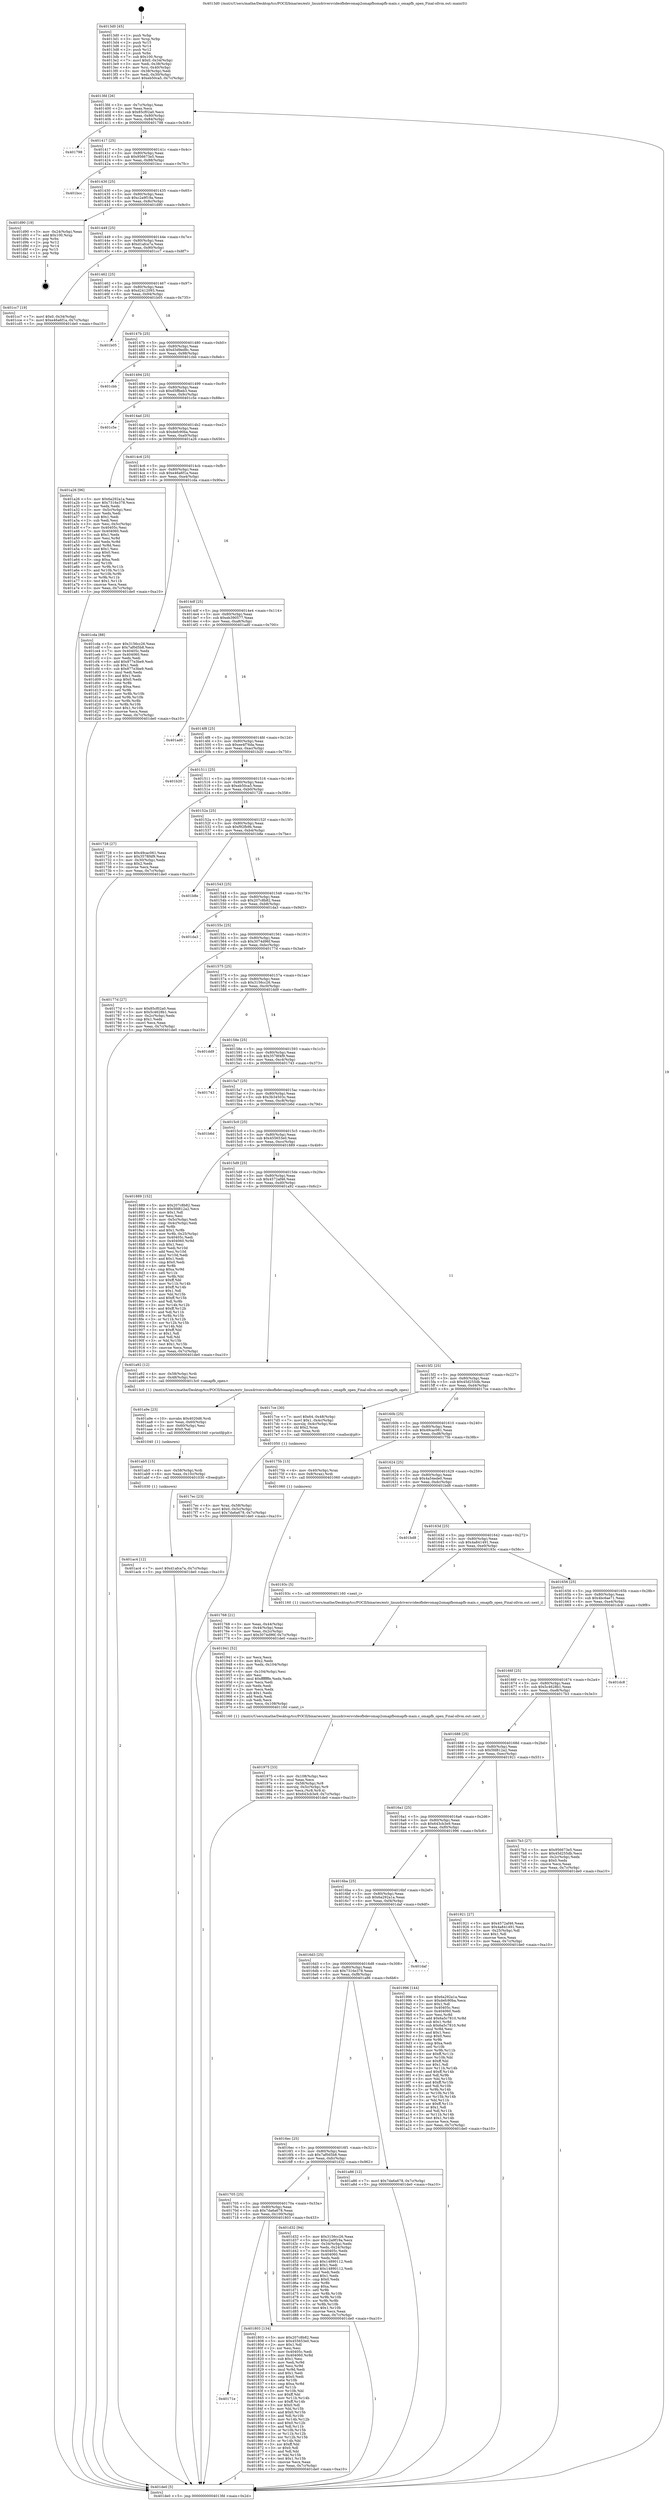 digraph "0x4013d0" {
  label = "0x4013d0 (/mnt/c/Users/mathe/Desktop/tcc/POCII/binaries/extr_linuxdriversvideofbdevomap2omapfbomapfb-main.c_omapfb_open_Final-ollvm.out::main(0))"
  labelloc = "t"
  node[shape=record]

  Entry [label="",width=0.3,height=0.3,shape=circle,fillcolor=black,style=filled]
  "0x4013fd" [label="{
     0x4013fd [26]\l
     | [instrs]\l
     &nbsp;&nbsp;0x4013fd \<+3\>: mov -0x7c(%rbp),%eax\l
     &nbsp;&nbsp;0x401400 \<+2\>: mov %eax,%ecx\l
     &nbsp;&nbsp;0x401402 \<+6\>: sub $0x85cf02a0,%ecx\l
     &nbsp;&nbsp;0x401408 \<+3\>: mov %eax,-0x80(%rbp)\l
     &nbsp;&nbsp;0x40140b \<+6\>: mov %ecx,-0x84(%rbp)\l
     &nbsp;&nbsp;0x401411 \<+6\>: je 0000000000401798 \<main+0x3c8\>\l
  }"]
  "0x401798" [label="{
     0x401798\l
  }", style=dashed]
  "0x401417" [label="{
     0x401417 [25]\l
     | [instrs]\l
     &nbsp;&nbsp;0x401417 \<+5\>: jmp 000000000040141c \<main+0x4c\>\l
     &nbsp;&nbsp;0x40141c \<+3\>: mov -0x80(%rbp),%eax\l
     &nbsp;&nbsp;0x40141f \<+5\>: sub $0x956673e5,%eax\l
     &nbsp;&nbsp;0x401424 \<+6\>: mov %eax,-0x88(%rbp)\l
     &nbsp;&nbsp;0x40142a \<+6\>: je 0000000000401bcc \<main+0x7fc\>\l
  }"]
  Exit [label="",width=0.3,height=0.3,shape=circle,fillcolor=black,style=filled,peripheries=2]
  "0x401bcc" [label="{
     0x401bcc\l
  }", style=dashed]
  "0x401430" [label="{
     0x401430 [25]\l
     | [instrs]\l
     &nbsp;&nbsp;0x401430 \<+5\>: jmp 0000000000401435 \<main+0x65\>\l
     &nbsp;&nbsp;0x401435 \<+3\>: mov -0x80(%rbp),%eax\l
     &nbsp;&nbsp;0x401438 \<+5\>: sub $0xc2a9f19a,%eax\l
     &nbsp;&nbsp;0x40143d \<+6\>: mov %eax,-0x8c(%rbp)\l
     &nbsp;&nbsp;0x401443 \<+6\>: je 0000000000401d90 \<main+0x9c0\>\l
  }"]
  "0x401ac4" [label="{
     0x401ac4 [12]\l
     | [instrs]\l
     &nbsp;&nbsp;0x401ac4 \<+7\>: movl $0xd1afca7a,-0x7c(%rbp)\l
     &nbsp;&nbsp;0x401acb \<+5\>: jmp 0000000000401de0 \<main+0xa10\>\l
  }"]
  "0x401d90" [label="{
     0x401d90 [19]\l
     | [instrs]\l
     &nbsp;&nbsp;0x401d90 \<+3\>: mov -0x24(%rbp),%eax\l
     &nbsp;&nbsp;0x401d93 \<+7\>: add $0x100,%rsp\l
     &nbsp;&nbsp;0x401d9a \<+1\>: pop %rbx\l
     &nbsp;&nbsp;0x401d9b \<+2\>: pop %r12\l
     &nbsp;&nbsp;0x401d9d \<+2\>: pop %r14\l
     &nbsp;&nbsp;0x401d9f \<+2\>: pop %r15\l
     &nbsp;&nbsp;0x401da1 \<+1\>: pop %rbp\l
     &nbsp;&nbsp;0x401da2 \<+1\>: ret\l
  }"]
  "0x401449" [label="{
     0x401449 [25]\l
     | [instrs]\l
     &nbsp;&nbsp;0x401449 \<+5\>: jmp 000000000040144e \<main+0x7e\>\l
     &nbsp;&nbsp;0x40144e \<+3\>: mov -0x80(%rbp),%eax\l
     &nbsp;&nbsp;0x401451 \<+5\>: sub $0xd1afca7a,%eax\l
     &nbsp;&nbsp;0x401456 \<+6\>: mov %eax,-0x90(%rbp)\l
     &nbsp;&nbsp;0x40145c \<+6\>: je 0000000000401cc7 \<main+0x8f7\>\l
  }"]
  "0x401ab5" [label="{
     0x401ab5 [15]\l
     | [instrs]\l
     &nbsp;&nbsp;0x401ab5 \<+4\>: mov -0x58(%rbp),%rdi\l
     &nbsp;&nbsp;0x401ab9 \<+6\>: mov %eax,-0x10c(%rbp)\l
     &nbsp;&nbsp;0x401abf \<+5\>: call 0000000000401030 \<free@plt\>\l
     | [calls]\l
     &nbsp;&nbsp;0x401030 \{1\} (unknown)\l
  }"]
  "0x401cc7" [label="{
     0x401cc7 [19]\l
     | [instrs]\l
     &nbsp;&nbsp;0x401cc7 \<+7\>: movl $0x0,-0x34(%rbp)\l
     &nbsp;&nbsp;0x401cce \<+7\>: movl $0xe46a6f1a,-0x7c(%rbp)\l
     &nbsp;&nbsp;0x401cd5 \<+5\>: jmp 0000000000401de0 \<main+0xa10\>\l
  }"]
  "0x401462" [label="{
     0x401462 [25]\l
     | [instrs]\l
     &nbsp;&nbsp;0x401462 \<+5\>: jmp 0000000000401467 \<main+0x97\>\l
     &nbsp;&nbsp;0x401467 \<+3\>: mov -0x80(%rbp),%eax\l
     &nbsp;&nbsp;0x40146a \<+5\>: sub $0xd2412093,%eax\l
     &nbsp;&nbsp;0x40146f \<+6\>: mov %eax,-0x94(%rbp)\l
     &nbsp;&nbsp;0x401475 \<+6\>: je 0000000000401b05 \<main+0x735\>\l
  }"]
  "0x401a9e" [label="{
     0x401a9e [23]\l
     | [instrs]\l
     &nbsp;&nbsp;0x401a9e \<+10\>: movabs $0x4020d6,%rdi\l
     &nbsp;&nbsp;0x401aa8 \<+3\>: mov %eax,-0x60(%rbp)\l
     &nbsp;&nbsp;0x401aab \<+3\>: mov -0x60(%rbp),%esi\l
     &nbsp;&nbsp;0x401aae \<+2\>: mov $0x0,%al\l
     &nbsp;&nbsp;0x401ab0 \<+5\>: call 0000000000401040 \<printf@plt\>\l
     | [calls]\l
     &nbsp;&nbsp;0x401040 \{1\} (unknown)\l
  }"]
  "0x401b05" [label="{
     0x401b05\l
  }", style=dashed]
  "0x40147b" [label="{
     0x40147b [25]\l
     | [instrs]\l
     &nbsp;&nbsp;0x40147b \<+5\>: jmp 0000000000401480 \<main+0xb0\>\l
     &nbsp;&nbsp;0x401480 \<+3\>: mov -0x80(%rbp),%eax\l
     &nbsp;&nbsp;0x401483 \<+5\>: sub $0xd3d9ed8c,%eax\l
     &nbsp;&nbsp;0x401488 \<+6\>: mov %eax,-0x98(%rbp)\l
     &nbsp;&nbsp;0x40148e \<+6\>: je 0000000000401cbb \<main+0x8eb\>\l
  }"]
  "0x401975" [label="{
     0x401975 [33]\l
     | [instrs]\l
     &nbsp;&nbsp;0x401975 \<+6\>: mov -0x108(%rbp),%ecx\l
     &nbsp;&nbsp;0x40197b \<+3\>: imul %eax,%ecx\l
     &nbsp;&nbsp;0x40197e \<+4\>: mov -0x58(%rbp),%r8\l
     &nbsp;&nbsp;0x401982 \<+4\>: movslq -0x5c(%rbp),%r9\l
     &nbsp;&nbsp;0x401986 \<+4\>: mov %ecx,(%r8,%r9,4)\l
     &nbsp;&nbsp;0x40198a \<+7\>: movl $0x643cb3e9,-0x7c(%rbp)\l
     &nbsp;&nbsp;0x401991 \<+5\>: jmp 0000000000401de0 \<main+0xa10\>\l
  }"]
  "0x401cbb" [label="{
     0x401cbb\l
  }", style=dashed]
  "0x401494" [label="{
     0x401494 [25]\l
     | [instrs]\l
     &nbsp;&nbsp;0x401494 \<+5\>: jmp 0000000000401499 \<main+0xc9\>\l
     &nbsp;&nbsp;0x401499 \<+3\>: mov -0x80(%rbp),%eax\l
     &nbsp;&nbsp;0x40149c \<+5\>: sub $0xd5ffbeb3,%eax\l
     &nbsp;&nbsp;0x4014a1 \<+6\>: mov %eax,-0x9c(%rbp)\l
     &nbsp;&nbsp;0x4014a7 \<+6\>: je 0000000000401c5e \<main+0x88e\>\l
  }"]
  "0x401941" [label="{
     0x401941 [52]\l
     | [instrs]\l
     &nbsp;&nbsp;0x401941 \<+2\>: xor %ecx,%ecx\l
     &nbsp;&nbsp;0x401943 \<+5\>: mov $0x2,%edx\l
     &nbsp;&nbsp;0x401948 \<+6\>: mov %edx,-0x104(%rbp)\l
     &nbsp;&nbsp;0x40194e \<+1\>: cltd\l
     &nbsp;&nbsp;0x40194f \<+6\>: mov -0x104(%rbp),%esi\l
     &nbsp;&nbsp;0x401955 \<+2\>: idiv %esi\l
     &nbsp;&nbsp;0x401957 \<+6\>: imul $0xfffffffe,%edx,%edx\l
     &nbsp;&nbsp;0x40195d \<+2\>: mov %ecx,%edi\l
     &nbsp;&nbsp;0x40195f \<+2\>: sub %edx,%edi\l
     &nbsp;&nbsp;0x401961 \<+2\>: mov %ecx,%edx\l
     &nbsp;&nbsp;0x401963 \<+3\>: sub $0x1,%edx\l
     &nbsp;&nbsp;0x401966 \<+2\>: add %edx,%edi\l
     &nbsp;&nbsp;0x401968 \<+2\>: sub %edi,%ecx\l
     &nbsp;&nbsp;0x40196a \<+6\>: mov %ecx,-0x108(%rbp)\l
     &nbsp;&nbsp;0x401970 \<+5\>: call 0000000000401160 \<next_i\>\l
     | [calls]\l
     &nbsp;&nbsp;0x401160 \{1\} (/mnt/c/Users/mathe/Desktop/tcc/POCII/binaries/extr_linuxdriversvideofbdevomap2omapfbomapfb-main.c_omapfb_open_Final-ollvm.out::next_i)\l
  }"]
  "0x401c5e" [label="{
     0x401c5e\l
  }", style=dashed]
  "0x4014ad" [label="{
     0x4014ad [25]\l
     | [instrs]\l
     &nbsp;&nbsp;0x4014ad \<+5\>: jmp 00000000004014b2 \<main+0xe2\>\l
     &nbsp;&nbsp;0x4014b2 \<+3\>: mov -0x80(%rbp),%eax\l
     &nbsp;&nbsp;0x4014b5 \<+5\>: sub $0xdefc90ba,%eax\l
     &nbsp;&nbsp;0x4014ba \<+6\>: mov %eax,-0xa0(%rbp)\l
     &nbsp;&nbsp;0x4014c0 \<+6\>: je 0000000000401a26 \<main+0x656\>\l
  }"]
  "0x40171e" [label="{
     0x40171e\l
  }", style=dashed]
  "0x401a26" [label="{
     0x401a26 [96]\l
     | [instrs]\l
     &nbsp;&nbsp;0x401a26 \<+5\>: mov $0x6a292a1a,%eax\l
     &nbsp;&nbsp;0x401a2b \<+5\>: mov $0x7316e378,%ecx\l
     &nbsp;&nbsp;0x401a30 \<+2\>: xor %edx,%edx\l
     &nbsp;&nbsp;0x401a32 \<+3\>: mov -0x5c(%rbp),%esi\l
     &nbsp;&nbsp;0x401a35 \<+2\>: mov %edx,%edi\l
     &nbsp;&nbsp;0x401a37 \<+3\>: sub $0x1,%edi\l
     &nbsp;&nbsp;0x401a3a \<+2\>: sub %edi,%esi\l
     &nbsp;&nbsp;0x401a3c \<+3\>: mov %esi,-0x5c(%rbp)\l
     &nbsp;&nbsp;0x401a3f \<+7\>: mov 0x40405c,%esi\l
     &nbsp;&nbsp;0x401a46 \<+7\>: mov 0x404060,%edi\l
     &nbsp;&nbsp;0x401a4d \<+3\>: sub $0x1,%edx\l
     &nbsp;&nbsp;0x401a50 \<+3\>: mov %esi,%r8d\l
     &nbsp;&nbsp;0x401a53 \<+3\>: add %edx,%r8d\l
     &nbsp;&nbsp;0x401a56 \<+4\>: imul %r8d,%esi\l
     &nbsp;&nbsp;0x401a5a \<+3\>: and $0x1,%esi\l
     &nbsp;&nbsp;0x401a5d \<+3\>: cmp $0x0,%esi\l
     &nbsp;&nbsp;0x401a60 \<+4\>: sete %r9b\l
     &nbsp;&nbsp;0x401a64 \<+3\>: cmp $0xa,%edi\l
     &nbsp;&nbsp;0x401a67 \<+4\>: setl %r10b\l
     &nbsp;&nbsp;0x401a6b \<+3\>: mov %r9b,%r11b\l
     &nbsp;&nbsp;0x401a6e \<+3\>: and %r10b,%r11b\l
     &nbsp;&nbsp;0x401a71 \<+3\>: xor %r10b,%r9b\l
     &nbsp;&nbsp;0x401a74 \<+3\>: or %r9b,%r11b\l
     &nbsp;&nbsp;0x401a77 \<+4\>: test $0x1,%r11b\l
     &nbsp;&nbsp;0x401a7b \<+3\>: cmovne %ecx,%eax\l
     &nbsp;&nbsp;0x401a7e \<+3\>: mov %eax,-0x7c(%rbp)\l
     &nbsp;&nbsp;0x401a81 \<+5\>: jmp 0000000000401de0 \<main+0xa10\>\l
  }"]
  "0x4014c6" [label="{
     0x4014c6 [25]\l
     | [instrs]\l
     &nbsp;&nbsp;0x4014c6 \<+5\>: jmp 00000000004014cb \<main+0xfb\>\l
     &nbsp;&nbsp;0x4014cb \<+3\>: mov -0x80(%rbp),%eax\l
     &nbsp;&nbsp;0x4014ce \<+5\>: sub $0xe46a6f1a,%eax\l
     &nbsp;&nbsp;0x4014d3 \<+6\>: mov %eax,-0xa4(%rbp)\l
     &nbsp;&nbsp;0x4014d9 \<+6\>: je 0000000000401cda \<main+0x90a\>\l
  }"]
  "0x401803" [label="{
     0x401803 [134]\l
     | [instrs]\l
     &nbsp;&nbsp;0x401803 \<+5\>: mov $0x207c8b82,%eax\l
     &nbsp;&nbsp;0x401808 \<+5\>: mov $0x455653e0,%ecx\l
     &nbsp;&nbsp;0x40180d \<+2\>: mov $0x1,%dl\l
     &nbsp;&nbsp;0x40180f \<+2\>: xor %esi,%esi\l
     &nbsp;&nbsp;0x401811 \<+7\>: mov 0x40405c,%edi\l
     &nbsp;&nbsp;0x401818 \<+8\>: mov 0x404060,%r8d\l
     &nbsp;&nbsp;0x401820 \<+3\>: sub $0x1,%esi\l
     &nbsp;&nbsp;0x401823 \<+3\>: mov %edi,%r9d\l
     &nbsp;&nbsp;0x401826 \<+3\>: add %esi,%r9d\l
     &nbsp;&nbsp;0x401829 \<+4\>: imul %r9d,%edi\l
     &nbsp;&nbsp;0x40182d \<+3\>: and $0x1,%edi\l
     &nbsp;&nbsp;0x401830 \<+3\>: cmp $0x0,%edi\l
     &nbsp;&nbsp;0x401833 \<+4\>: sete %r10b\l
     &nbsp;&nbsp;0x401837 \<+4\>: cmp $0xa,%r8d\l
     &nbsp;&nbsp;0x40183b \<+4\>: setl %r11b\l
     &nbsp;&nbsp;0x40183f \<+3\>: mov %r10b,%bl\l
     &nbsp;&nbsp;0x401842 \<+3\>: xor $0xff,%bl\l
     &nbsp;&nbsp;0x401845 \<+3\>: mov %r11b,%r14b\l
     &nbsp;&nbsp;0x401848 \<+4\>: xor $0xff,%r14b\l
     &nbsp;&nbsp;0x40184c \<+3\>: xor $0x0,%dl\l
     &nbsp;&nbsp;0x40184f \<+3\>: mov %bl,%r15b\l
     &nbsp;&nbsp;0x401852 \<+4\>: and $0x0,%r15b\l
     &nbsp;&nbsp;0x401856 \<+3\>: and %dl,%r10b\l
     &nbsp;&nbsp;0x401859 \<+3\>: mov %r14b,%r12b\l
     &nbsp;&nbsp;0x40185c \<+4\>: and $0x0,%r12b\l
     &nbsp;&nbsp;0x401860 \<+3\>: and %dl,%r11b\l
     &nbsp;&nbsp;0x401863 \<+3\>: or %r10b,%r15b\l
     &nbsp;&nbsp;0x401866 \<+3\>: or %r11b,%r12b\l
     &nbsp;&nbsp;0x401869 \<+3\>: xor %r12b,%r15b\l
     &nbsp;&nbsp;0x40186c \<+3\>: or %r14b,%bl\l
     &nbsp;&nbsp;0x40186f \<+3\>: xor $0xff,%bl\l
     &nbsp;&nbsp;0x401872 \<+3\>: or $0x0,%dl\l
     &nbsp;&nbsp;0x401875 \<+2\>: and %dl,%bl\l
     &nbsp;&nbsp;0x401877 \<+3\>: or %bl,%r15b\l
     &nbsp;&nbsp;0x40187a \<+4\>: test $0x1,%r15b\l
     &nbsp;&nbsp;0x40187e \<+3\>: cmovne %ecx,%eax\l
     &nbsp;&nbsp;0x401881 \<+3\>: mov %eax,-0x7c(%rbp)\l
     &nbsp;&nbsp;0x401884 \<+5\>: jmp 0000000000401de0 \<main+0xa10\>\l
  }"]
  "0x401cda" [label="{
     0x401cda [88]\l
     | [instrs]\l
     &nbsp;&nbsp;0x401cda \<+5\>: mov $0x3156cc26,%eax\l
     &nbsp;&nbsp;0x401cdf \<+5\>: mov $0x7af0d5b8,%ecx\l
     &nbsp;&nbsp;0x401ce4 \<+7\>: mov 0x40405c,%edx\l
     &nbsp;&nbsp;0x401ceb \<+7\>: mov 0x404060,%esi\l
     &nbsp;&nbsp;0x401cf2 \<+2\>: mov %edx,%edi\l
     &nbsp;&nbsp;0x401cf4 \<+6\>: add $0x877e3be9,%edi\l
     &nbsp;&nbsp;0x401cfa \<+3\>: sub $0x1,%edi\l
     &nbsp;&nbsp;0x401cfd \<+6\>: sub $0x877e3be9,%edi\l
     &nbsp;&nbsp;0x401d03 \<+3\>: imul %edi,%edx\l
     &nbsp;&nbsp;0x401d06 \<+3\>: and $0x1,%edx\l
     &nbsp;&nbsp;0x401d09 \<+3\>: cmp $0x0,%edx\l
     &nbsp;&nbsp;0x401d0c \<+4\>: sete %r8b\l
     &nbsp;&nbsp;0x401d10 \<+3\>: cmp $0xa,%esi\l
     &nbsp;&nbsp;0x401d13 \<+4\>: setl %r9b\l
     &nbsp;&nbsp;0x401d17 \<+3\>: mov %r8b,%r10b\l
     &nbsp;&nbsp;0x401d1a \<+3\>: and %r9b,%r10b\l
     &nbsp;&nbsp;0x401d1d \<+3\>: xor %r9b,%r8b\l
     &nbsp;&nbsp;0x401d20 \<+3\>: or %r8b,%r10b\l
     &nbsp;&nbsp;0x401d23 \<+4\>: test $0x1,%r10b\l
     &nbsp;&nbsp;0x401d27 \<+3\>: cmovne %ecx,%eax\l
     &nbsp;&nbsp;0x401d2a \<+3\>: mov %eax,-0x7c(%rbp)\l
     &nbsp;&nbsp;0x401d2d \<+5\>: jmp 0000000000401de0 \<main+0xa10\>\l
  }"]
  "0x4014df" [label="{
     0x4014df [25]\l
     | [instrs]\l
     &nbsp;&nbsp;0x4014df \<+5\>: jmp 00000000004014e4 \<main+0x114\>\l
     &nbsp;&nbsp;0x4014e4 \<+3\>: mov -0x80(%rbp),%eax\l
     &nbsp;&nbsp;0x4014e7 \<+5\>: sub $0xeb390577,%eax\l
     &nbsp;&nbsp;0x4014ec \<+6\>: mov %eax,-0xa8(%rbp)\l
     &nbsp;&nbsp;0x4014f2 \<+6\>: je 0000000000401ad0 \<main+0x700\>\l
  }"]
  "0x401705" [label="{
     0x401705 [25]\l
     | [instrs]\l
     &nbsp;&nbsp;0x401705 \<+5\>: jmp 000000000040170a \<main+0x33a\>\l
     &nbsp;&nbsp;0x40170a \<+3\>: mov -0x80(%rbp),%eax\l
     &nbsp;&nbsp;0x40170d \<+5\>: sub $0x7da6a678,%eax\l
     &nbsp;&nbsp;0x401712 \<+6\>: mov %eax,-0x100(%rbp)\l
     &nbsp;&nbsp;0x401718 \<+6\>: je 0000000000401803 \<main+0x433\>\l
  }"]
  "0x401ad0" [label="{
     0x401ad0\l
  }", style=dashed]
  "0x4014f8" [label="{
     0x4014f8 [25]\l
     | [instrs]\l
     &nbsp;&nbsp;0x4014f8 \<+5\>: jmp 00000000004014fd \<main+0x12d\>\l
     &nbsp;&nbsp;0x4014fd \<+3\>: mov -0x80(%rbp),%eax\l
     &nbsp;&nbsp;0x401500 \<+5\>: sub $0xee4f76da,%eax\l
     &nbsp;&nbsp;0x401505 \<+6\>: mov %eax,-0xac(%rbp)\l
     &nbsp;&nbsp;0x40150b \<+6\>: je 0000000000401b20 \<main+0x750\>\l
  }"]
  "0x401d32" [label="{
     0x401d32 [94]\l
     | [instrs]\l
     &nbsp;&nbsp;0x401d32 \<+5\>: mov $0x3156cc26,%eax\l
     &nbsp;&nbsp;0x401d37 \<+5\>: mov $0xc2a9f19a,%ecx\l
     &nbsp;&nbsp;0x401d3c \<+3\>: mov -0x34(%rbp),%edx\l
     &nbsp;&nbsp;0x401d3f \<+3\>: mov %edx,-0x24(%rbp)\l
     &nbsp;&nbsp;0x401d42 \<+7\>: mov 0x40405c,%edx\l
     &nbsp;&nbsp;0x401d49 \<+7\>: mov 0x404060,%esi\l
     &nbsp;&nbsp;0x401d50 \<+2\>: mov %edx,%edi\l
     &nbsp;&nbsp;0x401d52 \<+6\>: sub $0x14890112,%edi\l
     &nbsp;&nbsp;0x401d58 \<+3\>: sub $0x1,%edi\l
     &nbsp;&nbsp;0x401d5b \<+6\>: add $0x14890112,%edi\l
     &nbsp;&nbsp;0x401d61 \<+3\>: imul %edi,%edx\l
     &nbsp;&nbsp;0x401d64 \<+3\>: and $0x1,%edx\l
     &nbsp;&nbsp;0x401d67 \<+3\>: cmp $0x0,%edx\l
     &nbsp;&nbsp;0x401d6a \<+4\>: sete %r8b\l
     &nbsp;&nbsp;0x401d6e \<+3\>: cmp $0xa,%esi\l
     &nbsp;&nbsp;0x401d71 \<+4\>: setl %r9b\l
     &nbsp;&nbsp;0x401d75 \<+3\>: mov %r8b,%r10b\l
     &nbsp;&nbsp;0x401d78 \<+3\>: and %r9b,%r10b\l
     &nbsp;&nbsp;0x401d7b \<+3\>: xor %r9b,%r8b\l
     &nbsp;&nbsp;0x401d7e \<+3\>: or %r8b,%r10b\l
     &nbsp;&nbsp;0x401d81 \<+4\>: test $0x1,%r10b\l
     &nbsp;&nbsp;0x401d85 \<+3\>: cmovne %ecx,%eax\l
     &nbsp;&nbsp;0x401d88 \<+3\>: mov %eax,-0x7c(%rbp)\l
     &nbsp;&nbsp;0x401d8b \<+5\>: jmp 0000000000401de0 \<main+0xa10\>\l
  }"]
  "0x401b20" [label="{
     0x401b20\l
  }", style=dashed]
  "0x401511" [label="{
     0x401511 [25]\l
     | [instrs]\l
     &nbsp;&nbsp;0x401511 \<+5\>: jmp 0000000000401516 \<main+0x146\>\l
     &nbsp;&nbsp;0x401516 \<+3\>: mov -0x80(%rbp),%eax\l
     &nbsp;&nbsp;0x401519 \<+5\>: sub $0xeb50ca5,%eax\l
     &nbsp;&nbsp;0x40151e \<+6\>: mov %eax,-0xb0(%rbp)\l
     &nbsp;&nbsp;0x401524 \<+6\>: je 0000000000401728 \<main+0x358\>\l
  }"]
  "0x4016ec" [label="{
     0x4016ec [25]\l
     | [instrs]\l
     &nbsp;&nbsp;0x4016ec \<+5\>: jmp 00000000004016f1 \<main+0x321\>\l
     &nbsp;&nbsp;0x4016f1 \<+3\>: mov -0x80(%rbp),%eax\l
     &nbsp;&nbsp;0x4016f4 \<+5\>: sub $0x7af0d5b8,%eax\l
     &nbsp;&nbsp;0x4016f9 \<+6\>: mov %eax,-0xfc(%rbp)\l
     &nbsp;&nbsp;0x4016ff \<+6\>: je 0000000000401d32 \<main+0x962\>\l
  }"]
  "0x401728" [label="{
     0x401728 [27]\l
     | [instrs]\l
     &nbsp;&nbsp;0x401728 \<+5\>: mov $0x49cac061,%eax\l
     &nbsp;&nbsp;0x40172d \<+5\>: mov $0x3578f4f9,%ecx\l
     &nbsp;&nbsp;0x401732 \<+3\>: mov -0x30(%rbp),%edx\l
     &nbsp;&nbsp;0x401735 \<+3\>: cmp $0x2,%edx\l
     &nbsp;&nbsp;0x401738 \<+3\>: cmovne %ecx,%eax\l
     &nbsp;&nbsp;0x40173b \<+3\>: mov %eax,-0x7c(%rbp)\l
     &nbsp;&nbsp;0x40173e \<+5\>: jmp 0000000000401de0 \<main+0xa10\>\l
  }"]
  "0x40152a" [label="{
     0x40152a [25]\l
     | [instrs]\l
     &nbsp;&nbsp;0x40152a \<+5\>: jmp 000000000040152f \<main+0x15f\>\l
     &nbsp;&nbsp;0x40152f \<+3\>: mov -0x80(%rbp),%eax\l
     &nbsp;&nbsp;0x401532 \<+5\>: sub $0xf92fb9b,%eax\l
     &nbsp;&nbsp;0x401537 \<+6\>: mov %eax,-0xb4(%rbp)\l
     &nbsp;&nbsp;0x40153d \<+6\>: je 0000000000401b8e \<main+0x7be\>\l
  }"]
  "0x401de0" [label="{
     0x401de0 [5]\l
     | [instrs]\l
     &nbsp;&nbsp;0x401de0 \<+5\>: jmp 00000000004013fd \<main+0x2d\>\l
  }"]
  "0x4013d0" [label="{
     0x4013d0 [45]\l
     | [instrs]\l
     &nbsp;&nbsp;0x4013d0 \<+1\>: push %rbp\l
     &nbsp;&nbsp;0x4013d1 \<+3\>: mov %rsp,%rbp\l
     &nbsp;&nbsp;0x4013d4 \<+2\>: push %r15\l
     &nbsp;&nbsp;0x4013d6 \<+2\>: push %r14\l
     &nbsp;&nbsp;0x4013d8 \<+2\>: push %r12\l
     &nbsp;&nbsp;0x4013da \<+1\>: push %rbx\l
     &nbsp;&nbsp;0x4013db \<+7\>: sub $0x100,%rsp\l
     &nbsp;&nbsp;0x4013e2 \<+7\>: movl $0x0,-0x34(%rbp)\l
     &nbsp;&nbsp;0x4013e9 \<+3\>: mov %edi,-0x38(%rbp)\l
     &nbsp;&nbsp;0x4013ec \<+4\>: mov %rsi,-0x40(%rbp)\l
     &nbsp;&nbsp;0x4013f0 \<+3\>: mov -0x38(%rbp),%edi\l
     &nbsp;&nbsp;0x4013f3 \<+3\>: mov %edi,-0x30(%rbp)\l
     &nbsp;&nbsp;0x4013f6 \<+7\>: movl $0xeb50ca5,-0x7c(%rbp)\l
  }"]
  "0x401a86" [label="{
     0x401a86 [12]\l
     | [instrs]\l
     &nbsp;&nbsp;0x401a86 \<+7\>: movl $0x7da6a678,-0x7c(%rbp)\l
     &nbsp;&nbsp;0x401a8d \<+5\>: jmp 0000000000401de0 \<main+0xa10\>\l
  }"]
  "0x401b8e" [label="{
     0x401b8e\l
  }", style=dashed]
  "0x401543" [label="{
     0x401543 [25]\l
     | [instrs]\l
     &nbsp;&nbsp;0x401543 \<+5\>: jmp 0000000000401548 \<main+0x178\>\l
     &nbsp;&nbsp;0x401548 \<+3\>: mov -0x80(%rbp),%eax\l
     &nbsp;&nbsp;0x40154b \<+5\>: sub $0x207c8b82,%eax\l
     &nbsp;&nbsp;0x401550 \<+6\>: mov %eax,-0xb8(%rbp)\l
     &nbsp;&nbsp;0x401556 \<+6\>: je 0000000000401da3 \<main+0x9d3\>\l
  }"]
  "0x4016d3" [label="{
     0x4016d3 [25]\l
     | [instrs]\l
     &nbsp;&nbsp;0x4016d3 \<+5\>: jmp 00000000004016d8 \<main+0x308\>\l
     &nbsp;&nbsp;0x4016d8 \<+3\>: mov -0x80(%rbp),%eax\l
     &nbsp;&nbsp;0x4016db \<+5\>: sub $0x7316e378,%eax\l
     &nbsp;&nbsp;0x4016e0 \<+6\>: mov %eax,-0xf8(%rbp)\l
     &nbsp;&nbsp;0x4016e6 \<+6\>: je 0000000000401a86 \<main+0x6b6\>\l
  }"]
  "0x401da3" [label="{
     0x401da3\l
  }", style=dashed]
  "0x40155c" [label="{
     0x40155c [25]\l
     | [instrs]\l
     &nbsp;&nbsp;0x40155c \<+5\>: jmp 0000000000401561 \<main+0x191\>\l
     &nbsp;&nbsp;0x401561 \<+3\>: mov -0x80(%rbp),%eax\l
     &nbsp;&nbsp;0x401564 \<+5\>: sub $0x3074d96f,%eax\l
     &nbsp;&nbsp;0x401569 \<+6\>: mov %eax,-0xbc(%rbp)\l
     &nbsp;&nbsp;0x40156f \<+6\>: je 000000000040177d \<main+0x3ad\>\l
  }"]
  "0x401daf" [label="{
     0x401daf\l
  }", style=dashed]
  "0x40177d" [label="{
     0x40177d [27]\l
     | [instrs]\l
     &nbsp;&nbsp;0x40177d \<+5\>: mov $0x85cf02a0,%eax\l
     &nbsp;&nbsp;0x401782 \<+5\>: mov $0x5c4628b1,%ecx\l
     &nbsp;&nbsp;0x401787 \<+3\>: mov -0x2c(%rbp),%edx\l
     &nbsp;&nbsp;0x40178a \<+3\>: cmp $0x1,%edx\l
     &nbsp;&nbsp;0x40178d \<+3\>: cmovl %ecx,%eax\l
     &nbsp;&nbsp;0x401790 \<+3\>: mov %eax,-0x7c(%rbp)\l
     &nbsp;&nbsp;0x401793 \<+5\>: jmp 0000000000401de0 \<main+0xa10\>\l
  }"]
  "0x401575" [label="{
     0x401575 [25]\l
     | [instrs]\l
     &nbsp;&nbsp;0x401575 \<+5\>: jmp 000000000040157a \<main+0x1aa\>\l
     &nbsp;&nbsp;0x40157a \<+3\>: mov -0x80(%rbp),%eax\l
     &nbsp;&nbsp;0x40157d \<+5\>: sub $0x3156cc26,%eax\l
     &nbsp;&nbsp;0x401582 \<+6\>: mov %eax,-0xc0(%rbp)\l
     &nbsp;&nbsp;0x401588 \<+6\>: je 0000000000401dd9 \<main+0xa09\>\l
  }"]
  "0x4016ba" [label="{
     0x4016ba [25]\l
     | [instrs]\l
     &nbsp;&nbsp;0x4016ba \<+5\>: jmp 00000000004016bf \<main+0x2ef\>\l
     &nbsp;&nbsp;0x4016bf \<+3\>: mov -0x80(%rbp),%eax\l
     &nbsp;&nbsp;0x4016c2 \<+5\>: sub $0x6a292a1a,%eax\l
     &nbsp;&nbsp;0x4016c7 \<+6\>: mov %eax,-0xf4(%rbp)\l
     &nbsp;&nbsp;0x4016cd \<+6\>: je 0000000000401daf \<main+0x9df\>\l
  }"]
  "0x401dd9" [label="{
     0x401dd9\l
  }", style=dashed]
  "0x40158e" [label="{
     0x40158e [25]\l
     | [instrs]\l
     &nbsp;&nbsp;0x40158e \<+5\>: jmp 0000000000401593 \<main+0x1c3\>\l
     &nbsp;&nbsp;0x401593 \<+3\>: mov -0x80(%rbp),%eax\l
     &nbsp;&nbsp;0x401596 \<+5\>: sub $0x3578f4f9,%eax\l
     &nbsp;&nbsp;0x40159b \<+6\>: mov %eax,-0xc4(%rbp)\l
     &nbsp;&nbsp;0x4015a1 \<+6\>: je 0000000000401743 \<main+0x373\>\l
  }"]
  "0x401996" [label="{
     0x401996 [144]\l
     | [instrs]\l
     &nbsp;&nbsp;0x401996 \<+5\>: mov $0x6a292a1a,%eax\l
     &nbsp;&nbsp;0x40199b \<+5\>: mov $0xdefc90ba,%ecx\l
     &nbsp;&nbsp;0x4019a0 \<+2\>: mov $0x1,%dl\l
     &nbsp;&nbsp;0x4019a2 \<+7\>: mov 0x40405c,%esi\l
     &nbsp;&nbsp;0x4019a9 \<+7\>: mov 0x404060,%edi\l
     &nbsp;&nbsp;0x4019b0 \<+3\>: mov %esi,%r8d\l
     &nbsp;&nbsp;0x4019b3 \<+7\>: add $0x6a5c7810,%r8d\l
     &nbsp;&nbsp;0x4019ba \<+4\>: sub $0x1,%r8d\l
     &nbsp;&nbsp;0x4019be \<+7\>: sub $0x6a5c7810,%r8d\l
     &nbsp;&nbsp;0x4019c5 \<+4\>: imul %r8d,%esi\l
     &nbsp;&nbsp;0x4019c9 \<+3\>: and $0x1,%esi\l
     &nbsp;&nbsp;0x4019cc \<+3\>: cmp $0x0,%esi\l
     &nbsp;&nbsp;0x4019cf \<+4\>: sete %r9b\l
     &nbsp;&nbsp;0x4019d3 \<+3\>: cmp $0xa,%edi\l
     &nbsp;&nbsp;0x4019d6 \<+4\>: setl %r10b\l
     &nbsp;&nbsp;0x4019da \<+3\>: mov %r9b,%r11b\l
     &nbsp;&nbsp;0x4019dd \<+4\>: xor $0xff,%r11b\l
     &nbsp;&nbsp;0x4019e1 \<+3\>: mov %r10b,%bl\l
     &nbsp;&nbsp;0x4019e4 \<+3\>: xor $0xff,%bl\l
     &nbsp;&nbsp;0x4019e7 \<+3\>: xor $0x1,%dl\l
     &nbsp;&nbsp;0x4019ea \<+3\>: mov %r11b,%r14b\l
     &nbsp;&nbsp;0x4019ed \<+4\>: and $0xff,%r14b\l
     &nbsp;&nbsp;0x4019f1 \<+3\>: and %dl,%r9b\l
     &nbsp;&nbsp;0x4019f4 \<+3\>: mov %bl,%r15b\l
     &nbsp;&nbsp;0x4019f7 \<+4\>: and $0xff,%r15b\l
     &nbsp;&nbsp;0x4019fb \<+3\>: and %dl,%r10b\l
     &nbsp;&nbsp;0x4019fe \<+3\>: or %r9b,%r14b\l
     &nbsp;&nbsp;0x401a01 \<+3\>: or %r10b,%r15b\l
     &nbsp;&nbsp;0x401a04 \<+3\>: xor %r15b,%r14b\l
     &nbsp;&nbsp;0x401a07 \<+3\>: or %bl,%r11b\l
     &nbsp;&nbsp;0x401a0a \<+4\>: xor $0xff,%r11b\l
     &nbsp;&nbsp;0x401a0e \<+3\>: or $0x1,%dl\l
     &nbsp;&nbsp;0x401a11 \<+3\>: and %dl,%r11b\l
     &nbsp;&nbsp;0x401a14 \<+3\>: or %r11b,%r14b\l
     &nbsp;&nbsp;0x401a17 \<+4\>: test $0x1,%r14b\l
     &nbsp;&nbsp;0x401a1b \<+3\>: cmovne %ecx,%eax\l
     &nbsp;&nbsp;0x401a1e \<+3\>: mov %eax,-0x7c(%rbp)\l
     &nbsp;&nbsp;0x401a21 \<+5\>: jmp 0000000000401de0 \<main+0xa10\>\l
  }"]
  "0x401743" [label="{
     0x401743\l
  }", style=dashed]
  "0x4015a7" [label="{
     0x4015a7 [25]\l
     | [instrs]\l
     &nbsp;&nbsp;0x4015a7 \<+5\>: jmp 00000000004015ac \<main+0x1dc\>\l
     &nbsp;&nbsp;0x4015ac \<+3\>: mov -0x80(%rbp),%eax\l
     &nbsp;&nbsp;0x4015af \<+5\>: sub $0x3b34503c,%eax\l
     &nbsp;&nbsp;0x4015b4 \<+6\>: mov %eax,-0xc8(%rbp)\l
     &nbsp;&nbsp;0x4015ba \<+6\>: je 0000000000401b6d \<main+0x79d\>\l
  }"]
  "0x4016a1" [label="{
     0x4016a1 [25]\l
     | [instrs]\l
     &nbsp;&nbsp;0x4016a1 \<+5\>: jmp 00000000004016a6 \<main+0x2d6\>\l
     &nbsp;&nbsp;0x4016a6 \<+3\>: mov -0x80(%rbp),%eax\l
     &nbsp;&nbsp;0x4016a9 \<+5\>: sub $0x643cb3e9,%eax\l
     &nbsp;&nbsp;0x4016ae \<+6\>: mov %eax,-0xf0(%rbp)\l
     &nbsp;&nbsp;0x4016b4 \<+6\>: je 0000000000401996 \<main+0x5c6\>\l
  }"]
  "0x401b6d" [label="{
     0x401b6d\l
  }", style=dashed]
  "0x4015c0" [label="{
     0x4015c0 [25]\l
     | [instrs]\l
     &nbsp;&nbsp;0x4015c0 \<+5\>: jmp 00000000004015c5 \<main+0x1f5\>\l
     &nbsp;&nbsp;0x4015c5 \<+3\>: mov -0x80(%rbp),%eax\l
     &nbsp;&nbsp;0x4015c8 \<+5\>: sub $0x455653e0,%eax\l
     &nbsp;&nbsp;0x4015cd \<+6\>: mov %eax,-0xcc(%rbp)\l
     &nbsp;&nbsp;0x4015d3 \<+6\>: je 0000000000401889 \<main+0x4b9\>\l
  }"]
  "0x401921" [label="{
     0x401921 [27]\l
     | [instrs]\l
     &nbsp;&nbsp;0x401921 \<+5\>: mov $0x4572af46,%eax\l
     &nbsp;&nbsp;0x401926 \<+5\>: mov $0x4a841491,%ecx\l
     &nbsp;&nbsp;0x40192b \<+3\>: mov -0x25(%rbp),%dl\l
     &nbsp;&nbsp;0x40192e \<+3\>: test $0x1,%dl\l
     &nbsp;&nbsp;0x401931 \<+3\>: cmovne %ecx,%eax\l
     &nbsp;&nbsp;0x401934 \<+3\>: mov %eax,-0x7c(%rbp)\l
     &nbsp;&nbsp;0x401937 \<+5\>: jmp 0000000000401de0 \<main+0xa10\>\l
  }"]
  "0x401889" [label="{
     0x401889 [152]\l
     | [instrs]\l
     &nbsp;&nbsp;0x401889 \<+5\>: mov $0x207c8b82,%eax\l
     &nbsp;&nbsp;0x40188e \<+5\>: mov $0x5fd812a2,%ecx\l
     &nbsp;&nbsp;0x401893 \<+2\>: mov $0x1,%dl\l
     &nbsp;&nbsp;0x401895 \<+2\>: xor %esi,%esi\l
     &nbsp;&nbsp;0x401897 \<+3\>: mov -0x5c(%rbp),%edi\l
     &nbsp;&nbsp;0x40189a \<+3\>: cmp -0x4c(%rbp),%edi\l
     &nbsp;&nbsp;0x40189d \<+4\>: setl %r8b\l
     &nbsp;&nbsp;0x4018a1 \<+4\>: and $0x1,%r8b\l
     &nbsp;&nbsp;0x4018a5 \<+4\>: mov %r8b,-0x25(%rbp)\l
     &nbsp;&nbsp;0x4018a9 \<+7\>: mov 0x40405c,%edi\l
     &nbsp;&nbsp;0x4018b0 \<+8\>: mov 0x404060,%r9d\l
     &nbsp;&nbsp;0x4018b8 \<+3\>: sub $0x1,%esi\l
     &nbsp;&nbsp;0x4018bb \<+3\>: mov %edi,%r10d\l
     &nbsp;&nbsp;0x4018be \<+3\>: add %esi,%r10d\l
     &nbsp;&nbsp;0x4018c1 \<+4\>: imul %r10d,%edi\l
     &nbsp;&nbsp;0x4018c5 \<+3\>: and $0x1,%edi\l
     &nbsp;&nbsp;0x4018c8 \<+3\>: cmp $0x0,%edi\l
     &nbsp;&nbsp;0x4018cb \<+4\>: sete %r8b\l
     &nbsp;&nbsp;0x4018cf \<+4\>: cmp $0xa,%r9d\l
     &nbsp;&nbsp;0x4018d3 \<+4\>: setl %r11b\l
     &nbsp;&nbsp;0x4018d7 \<+3\>: mov %r8b,%bl\l
     &nbsp;&nbsp;0x4018da \<+3\>: xor $0xff,%bl\l
     &nbsp;&nbsp;0x4018dd \<+3\>: mov %r11b,%r14b\l
     &nbsp;&nbsp;0x4018e0 \<+4\>: xor $0xff,%r14b\l
     &nbsp;&nbsp;0x4018e4 \<+3\>: xor $0x1,%dl\l
     &nbsp;&nbsp;0x4018e7 \<+3\>: mov %bl,%r15b\l
     &nbsp;&nbsp;0x4018ea \<+4\>: and $0xff,%r15b\l
     &nbsp;&nbsp;0x4018ee \<+3\>: and %dl,%r8b\l
     &nbsp;&nbsp;0x4018f1 \<+3\>: mov %r14b,%r12b\l
     &nbsp;&nbsp;0x4018f4 \<+4\>: and $0xff,%r12b\l
     &nbsp;&nbsp;0x4018f8 \<+3\>: and %dl,%r11b\l
     &nbsp;&nbsp;0x4018fb \<+3\>: or %r8b,%r15b\l
     &nbsp;&nbsp;0x4018fe \<+3\>: or %r11b,%r12b\l
     &nbsp;&nbsp;0x401901 \<+3\>: xor %r12b,%r15b\l
     &nbsp;&nbsp;0x401904 \<+3\>: or %r14b,%bl\l
     &nbsp;&nbsp;0x401907 \<+3\>: xor $0xff,%bl\l
     &nbsp;&nbsp;0x40190a \<+3\>: or $0x1,%dl\l
     &nbsp;&nbsp;0x40190d \<+2\>: and %dl,%bl\l
     &nbsp;&nbsp;0x40190f \<+3\>: or %bl,%r15b\l
     &nbsp;&nbsp;0x401912 \<+4\>: test $0x1,%r15b\l
     &nbsp;&nbsp;0x401916 \<+3\>: cmovne %ecx,%eax\l
     &nbsp;&nbsp;0x401919 \<+3\>: mov %eax,-0x7c(%rbp)\l
     &nbsp;&nbsp;0x40191c \<+5\>: jmp 0000000000401de0 \<main+0xa10\>\l
  }"]
  "0x4015d9" [label="{
     0x4015d9 [25]\l
     | [instrs]\l
     &nbsp;&nbsp;0x4015d9 \<+5\>: jmp 00000000004015de \<main+0x20e\>\l
     &nbsp;&nbsp;0x4015de \<+3\>: mov -0x80(%rbp),%eax\l
     &nbsp;&nbsp;0x4015e1 \<+5\>: sub $0x4572af46,%eax\l
     &nbsp;&nbsp;0x4015e6 \<+6\>: mov %eax,-0xd0(%rbp)\l
     &nbsp;&nbsp;0x4015ec \<+6\>: je 0000000000401a92 \<main+0x6c2\>\l
  }"]
  "0x4017ec" [label="{
     0x4017ec [23]\l
     | [instrs]\l
     &nbsp;&nbsp;0x4017ec \<+4\>: mov %rax,-0x58(%rbp)\l
     &nbsp;&nbsp;0x4017f0 \<+7\>: movl $0x0,-0x5c(%rbp)\l
     &nbsp;&nbsp;0x4017f7 \<+7\>: movl $0x7da6a678,-0x7c(%rbp)\l
     &nbsp;&nbsp;0x4017fe \<+5\>: jmp 0000000000401de0 \<main+0xa10\>\l
  }"]
  "0x401a92" [label="{
     0x401a92 [12]\l
     | [instrs]\l
     &nbsp;&nbsp;0x401a92 \<+4\>: mov -0x58(%rbp),%rdi\l
     &nbsp;&nbsp;0x401a96 \<+3\>: mov -0x48(%rbp),%esi\l
     &nbsp;&nbsp;0x401a99 \<+5\>: call 00000000004013c0 \<omapfb_open\>\l
     | [calls]\l
     &nbsp;&nbsp;0x4013c0 \{1\} (/mnt/c/Users/mathe/Desktop/tcc/POCII/binaries/extr_linuxdriversvideofbdevomap2omapfbomapfb-main.c_omapfb_open_Final-ollvm.out::omapfb_open)\l
  }"]
  "0x4015f2" [label="{
     0x4015f2 [25]\l
     | [instrs]\l
     &nbsp;&nbsp;0x4015f2 \<+5\>: jmp 00000000004015f7 \<main+0x227\>\l
     &nbsp;&nbsp;0x4015f7 \<+3\>: mov -0x80(%rbp),%eax\l
     &nbsp;&nbsp;0x4015fa \<+5\>: sub $0x45d255db,%eax\l
     &nbsp;&nbsp;0x4015ff \<+6\>: mov %eax,-0xd4(%rbp)\l
     &nbsp;&nbsp;0x401605 \<+6\>: je 00000000004017ce \<main+0x3fe\>\l
  }"]
  "0x401688" [label="{
     0x401688 [25]\l
     | [instrs]\l
     &nbsp;&nbsp;0x401688 \<+5\>: jmp 000000000040168d \<main+0x2bd\>\l
     &nbsp;&nbsp;0x40168d \<+3\>: mov -0x80(%rbp),%eax\l
     &nbsp;&nbsp;0x401690 \<+5\>: sub $0x5fd812a2,%eax\l
     &nbsp;&nbsp;0x401695 \<+6\>: mov %eax,-0xec(%rbp)\l
     &nbsp;&nbsp;0x40169b \<+6\>: je 0000000000401921 \<main+0x551\>\l
  }"]
  "0x4017ce" [label="{
     0x4017ce [30]\l
     | [instrs]\l
     &nbsp;&nbsp;0x4017ce \<+7\>: movl $0x64,-0x48(%rbp)\l
     &nbsp;&nbsp;0x4017d5 \<+7\>: movl $0x1,-0x4c(%rbp)\l
     &nbsp;&nbsp;0x4017dc \<+4\>: movslq -0x4c(%rbp),%rax\l
     &nbsp;&nbsp;0x4017e0 \<+4\>: shl $0x2,%rax\l
     &nbsp;&nbsp;0x4017e4 \<+3\>: mov %rax,%rdi\l
     &nbsp;&nbsp;0x4017e7 \<+5\>: call 0000000000401050 \<malloc@plt\>\l
     | [calls]\l
     &nbsp;&nbsp;0x401050 \{1\} (unknown)\l
  }"]
  "0x40160b" [label="{
     0x40160b [25]\l
     | [instrs]\l
     &nbsp;&nbsp;0x40160b \<+5\>: jmp 0000000000401610 \<main+0x240\>\l
     &nbsp;&nbsp;0x401610 \<+3\>: mov -0x80(%rbp),%eax\l
     &nbsp;&nbsp;0x401613 \<+5\>: sub $0x49cac061,%eax\l
     &nbsp;&nbsp;0x401618 \<+6\>: mov %eax,-0xd8(%rbp)\l
     &nbsp;&nbsp;0x40161e \<+6\>: je 000000000040175b \<main+0x38b\>\l
  }"]
  "0x4017b3" [label="{
     0x4017b3 [27]\l
     | [instrs]\l
     &nbsp;&nbsp;0x4017b3 \<+5\>: mov $0x956673e5,%eax\l
     &nbsp;&nbsp;0x4017b8 \<+5\>: mov $0x45d255db,%ecx\l
     &nbsp;&nbsp;0x4017bd \<+3\>: mov -0x2c(%rbp),%edx\l
     &nbsp;&nbsp;0x4017c0 \<+3\>: cmp $0x0,%edx\l
     &nbsp;&nbsp;0x4017c3 \<+3\>: cmove %ecx,%eax\l
     &nbsp;&nbsp;0x4017c6 \<+3\>: mov %eax,-0x7c(%rbp)\l
     &nbsp;&nbsp;0x4017c9 \<+5\>: jmp 0000000000401de0 \<main+0xa10\>\l
  }"]
  "0x40175b" [label="{
     0x40175b [13]\l
     | [instrs]\l
     &nbsp;&nbsp;0x40175b \<+4\>: mov -0x40(%rbp),%rax\l
     &nbsp;&nbsp;0x40175f \<+4\>: mov 0x8(%rax),%rdi\l
     &nbsp;&nbsp;0x401763 \<+5\>: call 0000000000401060 \<atoi@plt\>\l
     | [calls]\l
     &nbsp;&nbsp;0x401060 \{1\} (unknown)\l
  }"]
  "0x401624" [label="{
     0x401624 [25]\l
     | [instrs]\l
     &nbsp;&nbsp;0x401624 \<+5\>: jmp 0000000000401629 \<main+0x259\>\l
     &nbsp;&nbsp;0x401629 \<+3\>: mov -0x80(%rbp),%eax\l
     &nbsp;&nbsp;0x40162c \<+5\>: sub $0x4a54ede0,%eax\l
     &nbsp;&nbsp;0x401631 \<+6\>: mov %eax,-0xdc(%rbp)\l
     &nbsp;&nbsp;0x401637 \<+6\>: je 0000000000401bd8 \<main+0x808\>\l
  }"]
  "0x401768" [label="{
     0x401768 [21]\l
     | [instrs]\l
     &nbsp;&nbsp;0x401768 \<+3\>: mov %eax,-0x44(%rbp)\l
     &nbsp;&nbsp;0x40176b \<+3\>: mov -0x44(%rbp),%eax\l
     &nbsp;&nbsp;0x40176e \<+3\>: mov %eax,-0x2c(%rbp)\l
     &nbsp;&nbsp;0x401771 \<+7\>: movl $0x3074d96f,-0x7c(%rbp)\l
     &nbsp;&nbsp;0x401778 \<+5\>: jmp 0000000000401de0 \<main+0xa10\>\l
  }"]
  "0x40166f" [label="{
     0x40166f [25]\l
     | [instrs]\l
     &nbsp;&nbsp;0x40166f \<+5\>: jmp 0000000000401674 \<main+0x2a4\>\l
     &nbsp;&nbsp;0x401674 \<+3\>: mov -0x80(%rbp),%eax\l
     &nbsp;&nbsp;0x401677 \<+5\>: sub $0x5c4628b1,%eax\l
     &nbsp;&nbsp;0x40167c \<+6\>: mov %eax,-0xe8(%rbp)\l
     &nbsp;&nbsp;0x401682 \<+6\>: je 00000000004017b3 \<main+0x3e3\>\l
  }"]
  "0x401bd8" [label="{
     0x401bd8\l
  }", style=dashed]
  "0x40163d" [label="{
     0x40163d [25]\l
     | [instrs]\l
     &nbsp;&nbsp;0x40163d \<+5\>: jmp 0000000000401642 \<main+0x272\>\l
     &nbsp;&nbsp;0x401642 \<+3\>: mov -0x80(%rbp),%eax\l
     &nbsp;&nbsp;0x401645 \<+5\>: sub $0x4a841491,%eax\l
     &nbsp;&nbsp;0x40164a \<+6\>: mov %eax,-0xe0(%rbp)\l
     &nbsp;&nbsp;0x401650 \<+6\>: je 000000000040193c \<main+0x56c\>\l
  }"]
  "0x401dc8" [label="{
     0x401dc8\l
  }", style=dashed]
  "0x40193c" [label="{
     0x40193c [5]\l
     | [instrs]\l
     &nbsp;&nbsp;0x40193c \<+5\>: call 0000000000401160 \<next_i\>\l
     | [calls]\l
     &nbsp;&nbsp;0x401160 \{1\} (/mnt/c/Users/mathe/Desktop/tcc/POCII/binaries/extr_linuxdriversvideofbdevomap2omapfbomapfb-main.c_omapfb_open_Final-ollvm.out::next_i)\l
  }"]
  "0x401656" [label="{
     0x401656 [25]\l
     | [instrs]\l
     &nbsp;&nbsp;0x401656 \<+5\>: jmp 000000000040165b \<main+0x28b\>\l
     &nbsp;&nbsp;0x40165b \<+3\>: mov -0x80(%rbp),%eax\l
     &nbsp;&nbsp;0x40165e \<+5\>: sub $0x4bc6ae71,%eax\l
     &nbsp;&nbsp;0x401663 \<+6\>: mov %eax,-0xe4(%rbp)\l
     &nbsp;&nbsp;0x401669 \<+6\>: je 0000000000401dc8 \<main+0x9f8\>\l
  }"]
  Entry -> "0x4013d0" [label=" 1"]
  "0x4013fd" -> "0x401798" [label=" 0"]
  "0x4013fd" -> "0x401417" [label=" 20"]
  "0x401d90" -> Exit [label=" 1"]
  "0x401417" -> "0x401bcc" [label=" 0"]
  "0x401417" -> "0x401430" [label=" 20"]
  "0x401d32" -> "0x401de0" [label=" 1"]
  "0x401430" -> "0x401d90" [label=" 1"]
  "0x401430" -> "0x401449" [label=" 19"]
  "0x401cda" -> "0x401de0" [label=" 1"]
  "0x401449" -> "0x401cc7" [label=" 1"]
  "0x401449" -> "0x401462" [label=" 18"]
  "0x401cc7" -> "0x401de0" [label=" 1"]
  "0x401462" -> "0x401b05" [label=" 0"]
  "0x401462" -> "0x40147b" [label=" 18"]
  "0x401ac4" -> "0x401de0" [label=" 1"]
  "0x40147b" -> "0x401cbb" [label=" 0"]
  "0x40147b" -> "0x401494" [label=" 18"]
  "0x401ab5" -> "0x401ac4" [label=" 1"]
  "0x401494" -> "0x401c5e" [label=" 0"]
  "0x401494" -> "0x4014ad" [label=" 18"]
  "0x401a9e" -> "0x401ab5" [label=" 1"]
  "0x4014ad" -> "0x401a26" [label=" 1"]
  "0x4014ad" -> "0x4014c6" [label=" 17"]
  "0x401a92" -> "0x401a9e" [label=" 1"]
  "0x4014c6" -> "0x401cda" [label=" 1"]
  "0x4014c6" -> "0x4014df" [label=" 16"]
  "0x401a86" -> "0x401de0" [label=" 1"]
  "0x4014df" -> "0x401ad0" [label=" 0"]
  "0x4014df" -> "0x4014f8" [label=" 16"]
  "0x401996" -> "0x401de0" [label=" 1"]
  "0x4014f8" -> "0x401b20" [label=" 0"]
  "0x4014f8" -> "0x401511" [label=" 16"]
  "0x401975" -> "0x401de0" [label=" 1"]
  "0x401511" -> "0x401728" [label=" 1"]
  "0x401511" -> "0x40152a" [label=" 15"]
  "0x401728" -> "0x401de0" [label=" 1"]
  "0x4013d0" -> "0x4013fd" [label=" 1"]
  "0x401de0" -> "0x4013fd" [label=" 19"]
  "0x40193c" -> "0x401941" [label=" 1"]
  "0x40152a" -> "0x401b8e" [label=" 0"]
  "0x40152a" -> "0x401543" [label=" 15"]
  "0x401921" -> "0x401de0" [label=" 2"]
  "0x401543" -> "0x401da3" [label=" 0"]
  "0x401543" -> "0x40155c" [label=" 15"]
  "0x401803" -> "0x401de0" [label=" 2"]
  "0x40155c" -> "0x40177d" [label=" 1"]
  "0x40155c" -> "0x401575" [label=" 14"]
  "0x401705" -> "0x40171e" [label=" 0"]
  "0x401575" -> "0x401dd9" [label=" 0"]
  "0x401575" -> "0x40158e" [label=" 14"]
  "0x401a26" -> "0x401de0" [label=" 1"]
  "0x40158e" -> "0x401743" [label=" 0"]
  "0x40158e" -> "0x4015a7" [label=" 14"]
  "0x4016ec" -> "0x401705" [label=" 2"]
  "0x4015a7" -> "0x401b6d" [label=" 0"]
  "0x4015a7" -> "0x4015c0" [label=" 14"]
  "0x401941" -> "0x401975" [label=" 1"]
  "0x4015c0" -> "0x401889" [label=" 2"]
  "0x4015c0" -> "0x4015d9" [label=" 12"]
  "0x4016d3" -> "0x4016ec" [label=" 3"]
  "0x4015d9" -> "0x401a92" [label=" 1"]
  "0x4015d9" -> "0x4015f2" [label=" 11"]
  "0x401889" -> "0x401de0" [label=" 2"]
  "0x4015f2" -> "0x4017ce" [label=" 1"]
  "0x4015f2" -> "0x40160b" [label=" 10"]
  "0x4016ba" -> "0x4016d3" [label=" 4"]
  "0x40160b" -> "0x40175b" [label=" 1"]
  "0x40160b" -> "0x401624" [label=" 9"]
  "0x40175b" -> "0x401768" [label=" 1"]
  "0x401768" -> "0x401de0" [label=" 1"]
  "0x40177d" -> "0x401de0" [label=" 1"]
  "0x4016ba" -> "0x401daf" [label=" 0"]
  "0x401624" -> "0x401bd8" [label=" 0"]
  "0x401624" -> "0x40163d" [label=" 9"]
  "0x4016a1" -> "0x4016ba" [label=" 4"]
  "0x40163d" -> "0x40193c" [label=" 1"]
  "0x40163d" -> "0x401656" [label=" 8"]
  "0x4016a1" -> "0x401996" [label=" 1"]
  "0x401656" -> "0x401dc8" [label=" 0"]
  "0x401656" -> "0x40166f" [label=" 8"]
  "0x401705" -> "0x401803" [label=" 2"]
  "0x40166f" -> "0x4017b3" [label=" 1"]
  "0x40166f" -> "0x401688" [label=" 7"]
  "0x4017b3" -> "0x401de0" [label=" 1"]
  "0x4017ce" -> "0x4017ec" [label=" 1"]
  "0x4017ec" -> "0x401de0" [label=" 1"]
  "0x4016d3" -> "0x401a86" [label=" 1"]
  "0x401688" -> "0x401921" [label=" 2"]
  "0x401688" -> "0x4016a1" [label=" 5"]
  "0x4016ec" -> "0x401d32" [label=" 1"]
}
